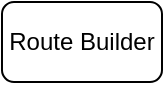 <mxfile compressed="true" version="26.0.4"><diagram id="ibs-context" name="System Context Diagram"><mxGraphModel dx="1712" dy="1183" grid="1" gridSize="10" guides="1" tooltips="1" connect="1" arrows="1" fold="1" page="1" pageScale="1" pageWidth="1169" pageHeight="827" math="0" shadow="0"><root><object label="" doc-ref="README.md" prototype="Action:&#10;  location: ${base-uri}index.html" id="0"><mxCell/></object><mxCell id="1" parent="0"/><object label="Route Builder" processor="data:java/org.nasdanika.launcher.demo.drawio.RouteBuilderProcessor" placeholders="1" route="/route-builder/{account}" amount="456.78" id="9Xhv3QX139gfRowG86oh-1"><mxCell style="rounded=1;whiteSpace=wrap;html=1;" parent="1" vertex="1"><mxGeometry x="430" y="445" width="80" height="40" as="geometry"/></mxCell></object></root></mxGraphModel></diagram></mxfile>
